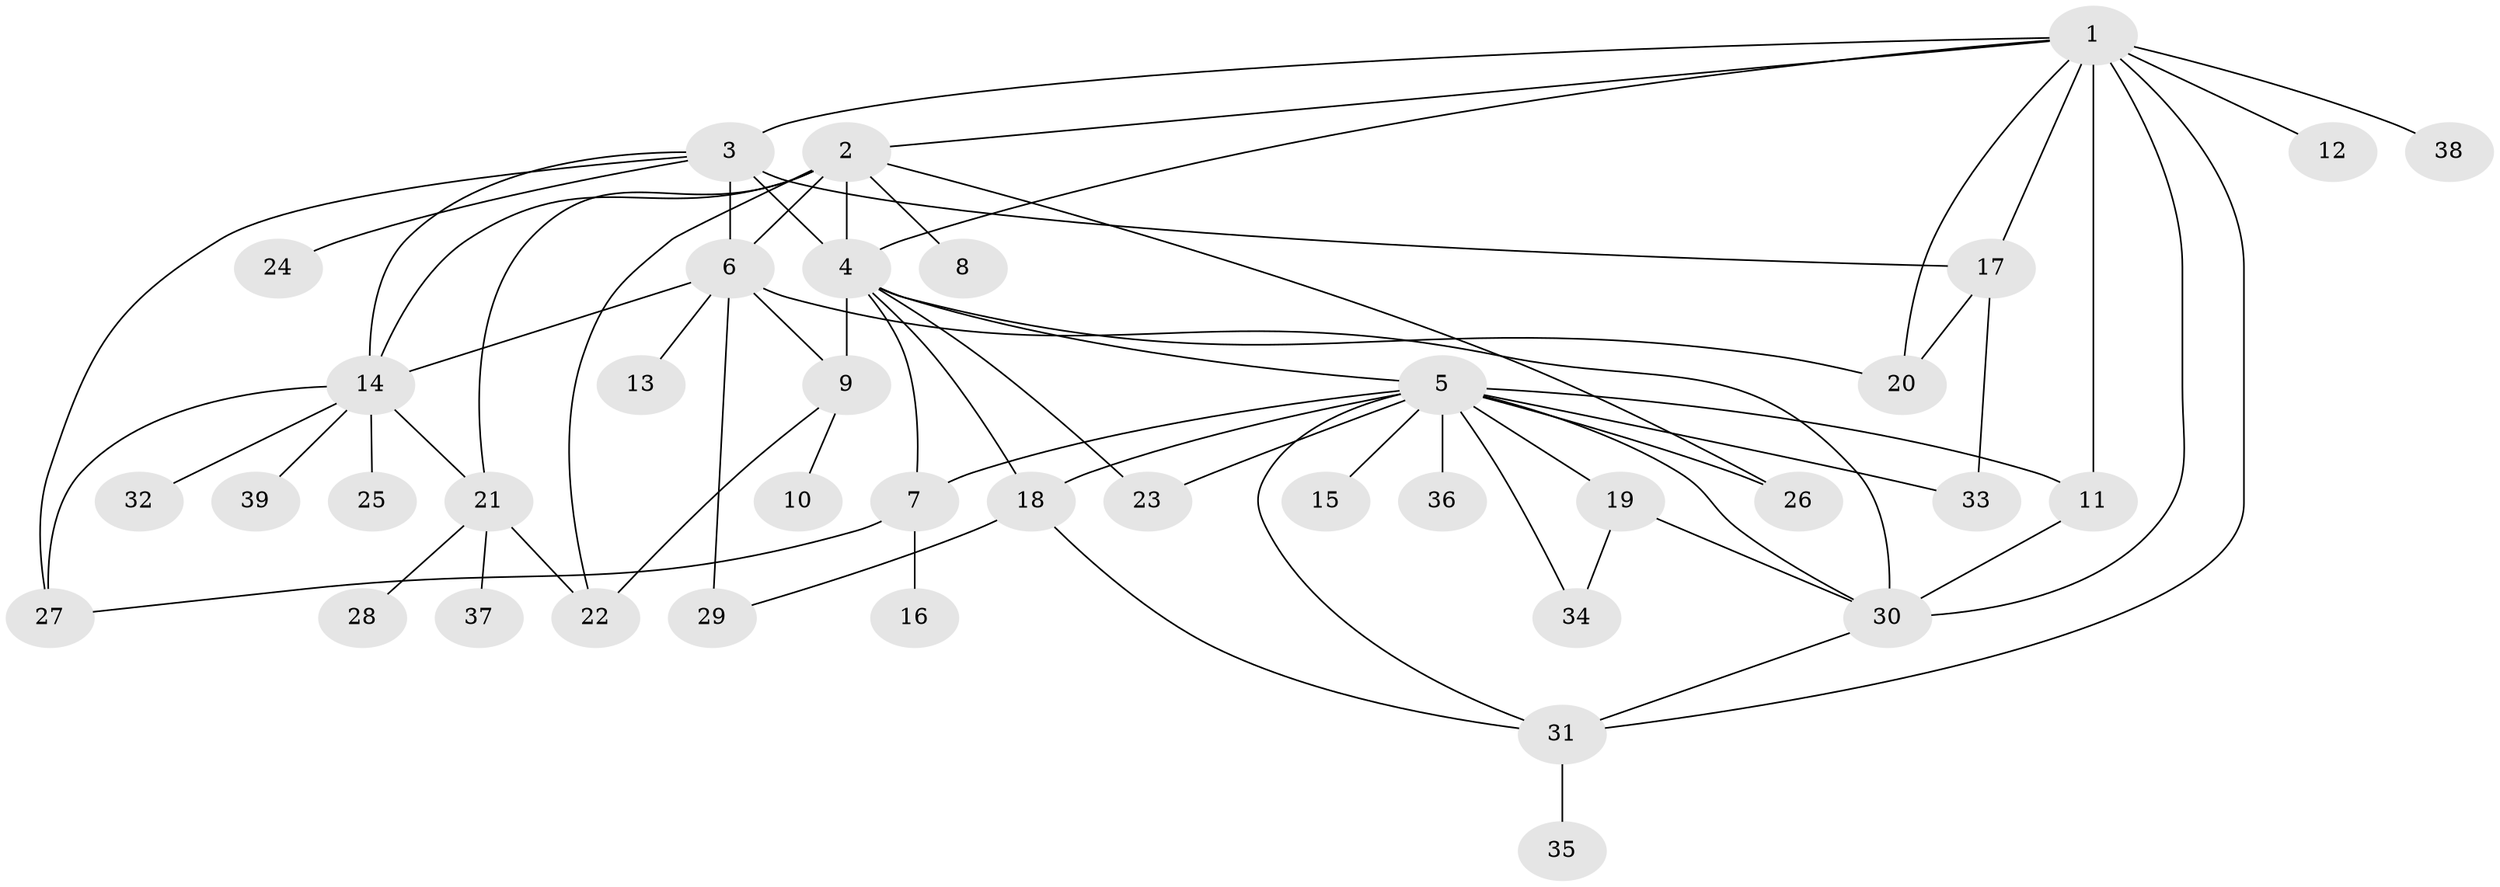 // original degree distribution, {16: 0.01282051282051282, 9: 0.02564102564102564, 7: 0.02564102564102564, 17: 0.01282051282051282, 15: 0.01282051282051282, 3: 0.11538461538461539, 2: 0.2564102564102564, 1: 0.44871794871794873, 8: 0.038461538461538464, 4: 0.038461538461538464, 6: 0.01282051282051282}
// Generated by graph-tools (version 1.1) at 2025/50/03/04/25 22:50:23]
// undirected, 39 vertices, 67 edges
graph export_dot {
  node [color=gray90,style=filled];
  1;
  2;
  3;
  4;
  5;
  6;
  7;
  8;
  9;
  10;
  11;
  12;
  13;
  14;
  15;
  16;
  17;
  18;
  19;
  20;
  21;
  22;
  23;
  24;
  25;
  26;
  27;
  28;
  29;
  30;
  31;
  32;
  33;
  34;
  35;
  36;
  37;
  38;
  39;
  1 -- 2 [weight=1.0];
  1 -- 3 [weight=1.0];
  1 -- 4 [weight=1.0];
  1 -- 11 [weight=1.0];
  1 -- 12 [weight=3.0];
  1 -- 17 [weight=2.0];
  1 -- 20 [weight=1.0];
  1 -- 30 [weight=1.0];
  1 -- 31 [weight=1.0];
  1 -- 38 [weight=1.0];
  2 -- 4 [weight=1.0];
  2 -- 6 [weight=1.0];
  2 -- 8 [weight=1.0];
  2 -- 14 [weight=1.0];
  2 -- 21 [weight=1.0];
  2 -- 22 [weight=1.0];
  2 -- 26 [weight=1.0];
  3 -- 4 [weight=1.0];
  3 -- 6 [weight=1.0];
  3 -- 14 [weight=1.0];
  3 -- 17 [weight=1.0];
  3 -- 24 [weight=1.0];
  3 -- 27 [weight=1.0];
  4 -- 5 [weight=1.0];
  4 -- 7 [weight=1.0];
  4 -- 9 [weight=6.0];
  4 -- 18 [weight=1.0];
  4 -- 20 [weight=1.0];
  4 -- 23 [weight=1.0];
  5 -- 7 [weight=1.0];
  5 -- 11 [weight=1.0];
  5 -- 15 [weight=1.0];
  5 -- 18 [weight=1.0];
  5 -- 19 [weight=1.0];
  5 -- 23 [weight=1.0];
  5 -- 26 [weight=1.0];
  5 -- 30 [weight=1.0];
  5 -- 31 [weight=1.0];
  5 -- 33 [weight=1.0];
  5 -- 34 [weight=1.0];
  5 -- 36 [weight=1.0];
  6 -- 9 [weight=1.0];
  6 -- 13 [weight=1.0];
  6 -- 14 [weight=1.0];
  6 -- 29 [weight=2.0];
  6 -- 30 [weight=1.0];
  7 -- 16 [weight=1.0];
  7 -- 27 [weight=1.0];
  9 -- 10 [weight=1.0];
  9 -- 22 [weight=1.0];
  11 -- 30 [weight=2.0];
  14 -- 21 [weight=1.0];
  14 -- 25 [weight=1.0];
  14 -- 27 [weight=1.0];
  14 -- 32 [weight=1.0];
  14 -- 39 [weight=1.0];
  17 -- 20 [weight=4.0];
  17 -- 33 [weight=2.0];
  18 -- 29 [weight=1.0];
  18 -- 31 [weight=1.0];
  19 -- 30 [weight=1.0];
  19 -- 34 [weight=1.0];
  21 -- 22 [weight=1.0];
  21 -- 28 [weight=1.0];
  21 -- 37 [weight=1.0];
  30 -- 31 [weight=1.0];
  31 -- 35 [weight=1.0];
}
